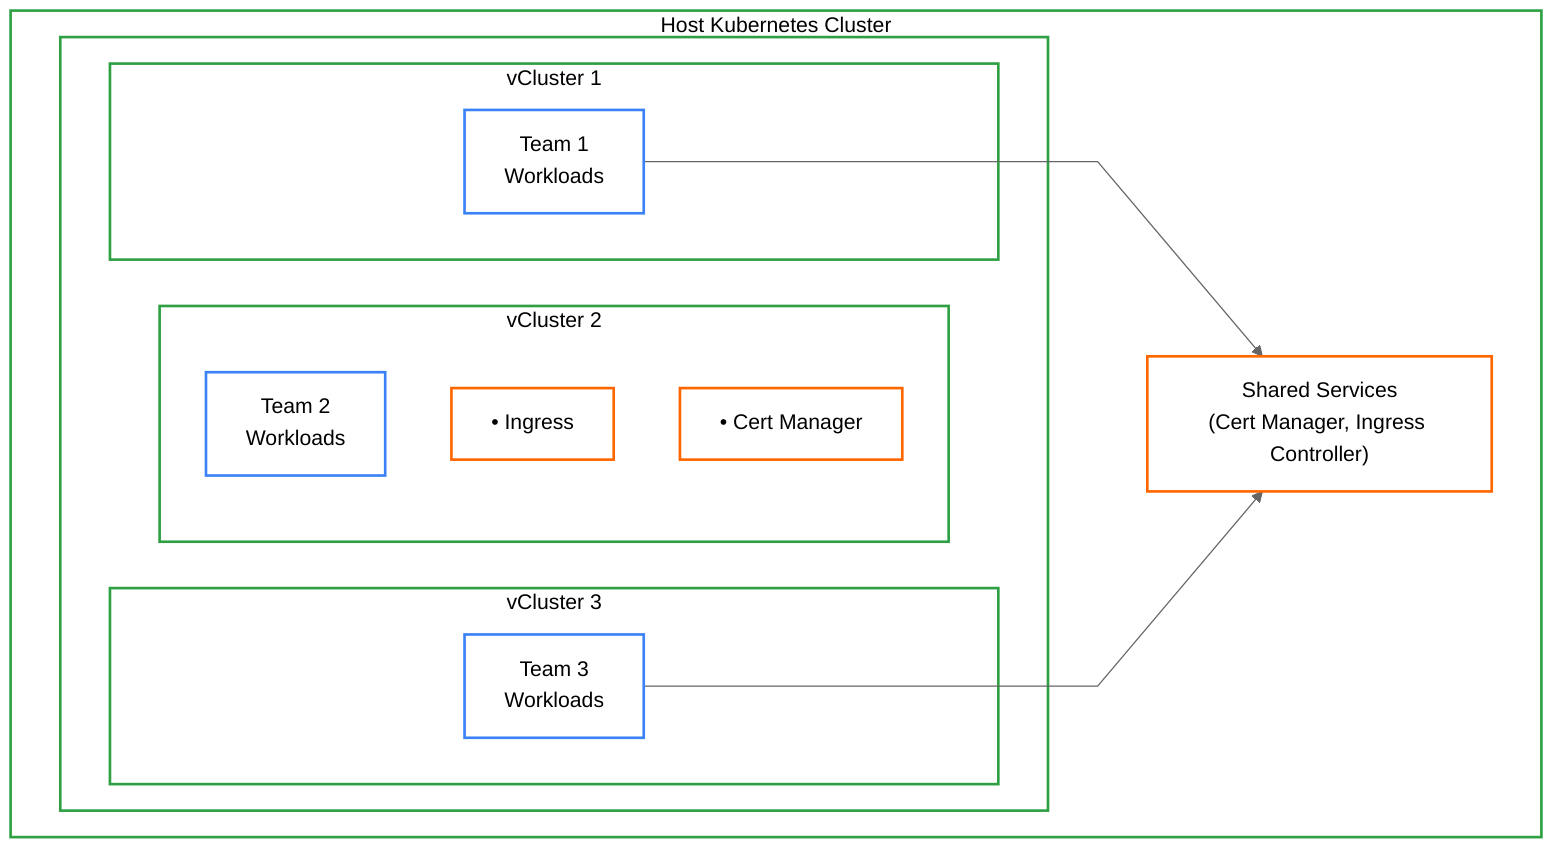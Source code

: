 %%{init: {'theme': 'neutral', 'themeVariables': {'edgeLabelBackground': '#f5f5f5', 'nodeTextColor': '#000'}, 'flowchart' : {'curve' : 'linear'}}}%%
flowchart TB
    subgraph host["Host Kubernetes Cluster"]
        subgraph vclusters[" "]
            direction LR
            subgraph vc1["vCluster 1"]
                W1["Team 1<br/>Workloads"]
            end

            subgraph vc2["vCluster 2"]
                direction TB
                W2["Team 2<br/>Workloads"]
                Ingress2["• Ingress"]
                CertManager2["• Cert Manager"]
            end

            subgraph vc3["vCluster 3"]
                W3["Team 3<br/>Workloads"]
            end
        end

        Shared["Shared Services<br/>(Cert Manager, Ingress Controller)"]
    end

    W1 --> Shared
    W3 --> Shared

    classDef cluster fill:white,stroke:#2ea043,stroke-width:2px,color:#000
    classDef workload fill:white,stroke:#3b82f6,stroke-width:2px,color:#000
    classDef service fill:white,stroke:#FF6600,stroke-width:2px,color:#000

    class vc1,vc2,vc3 cluster
    class W1,W2,W3 workload
    class Shared,CertManager2,Ingress2 service